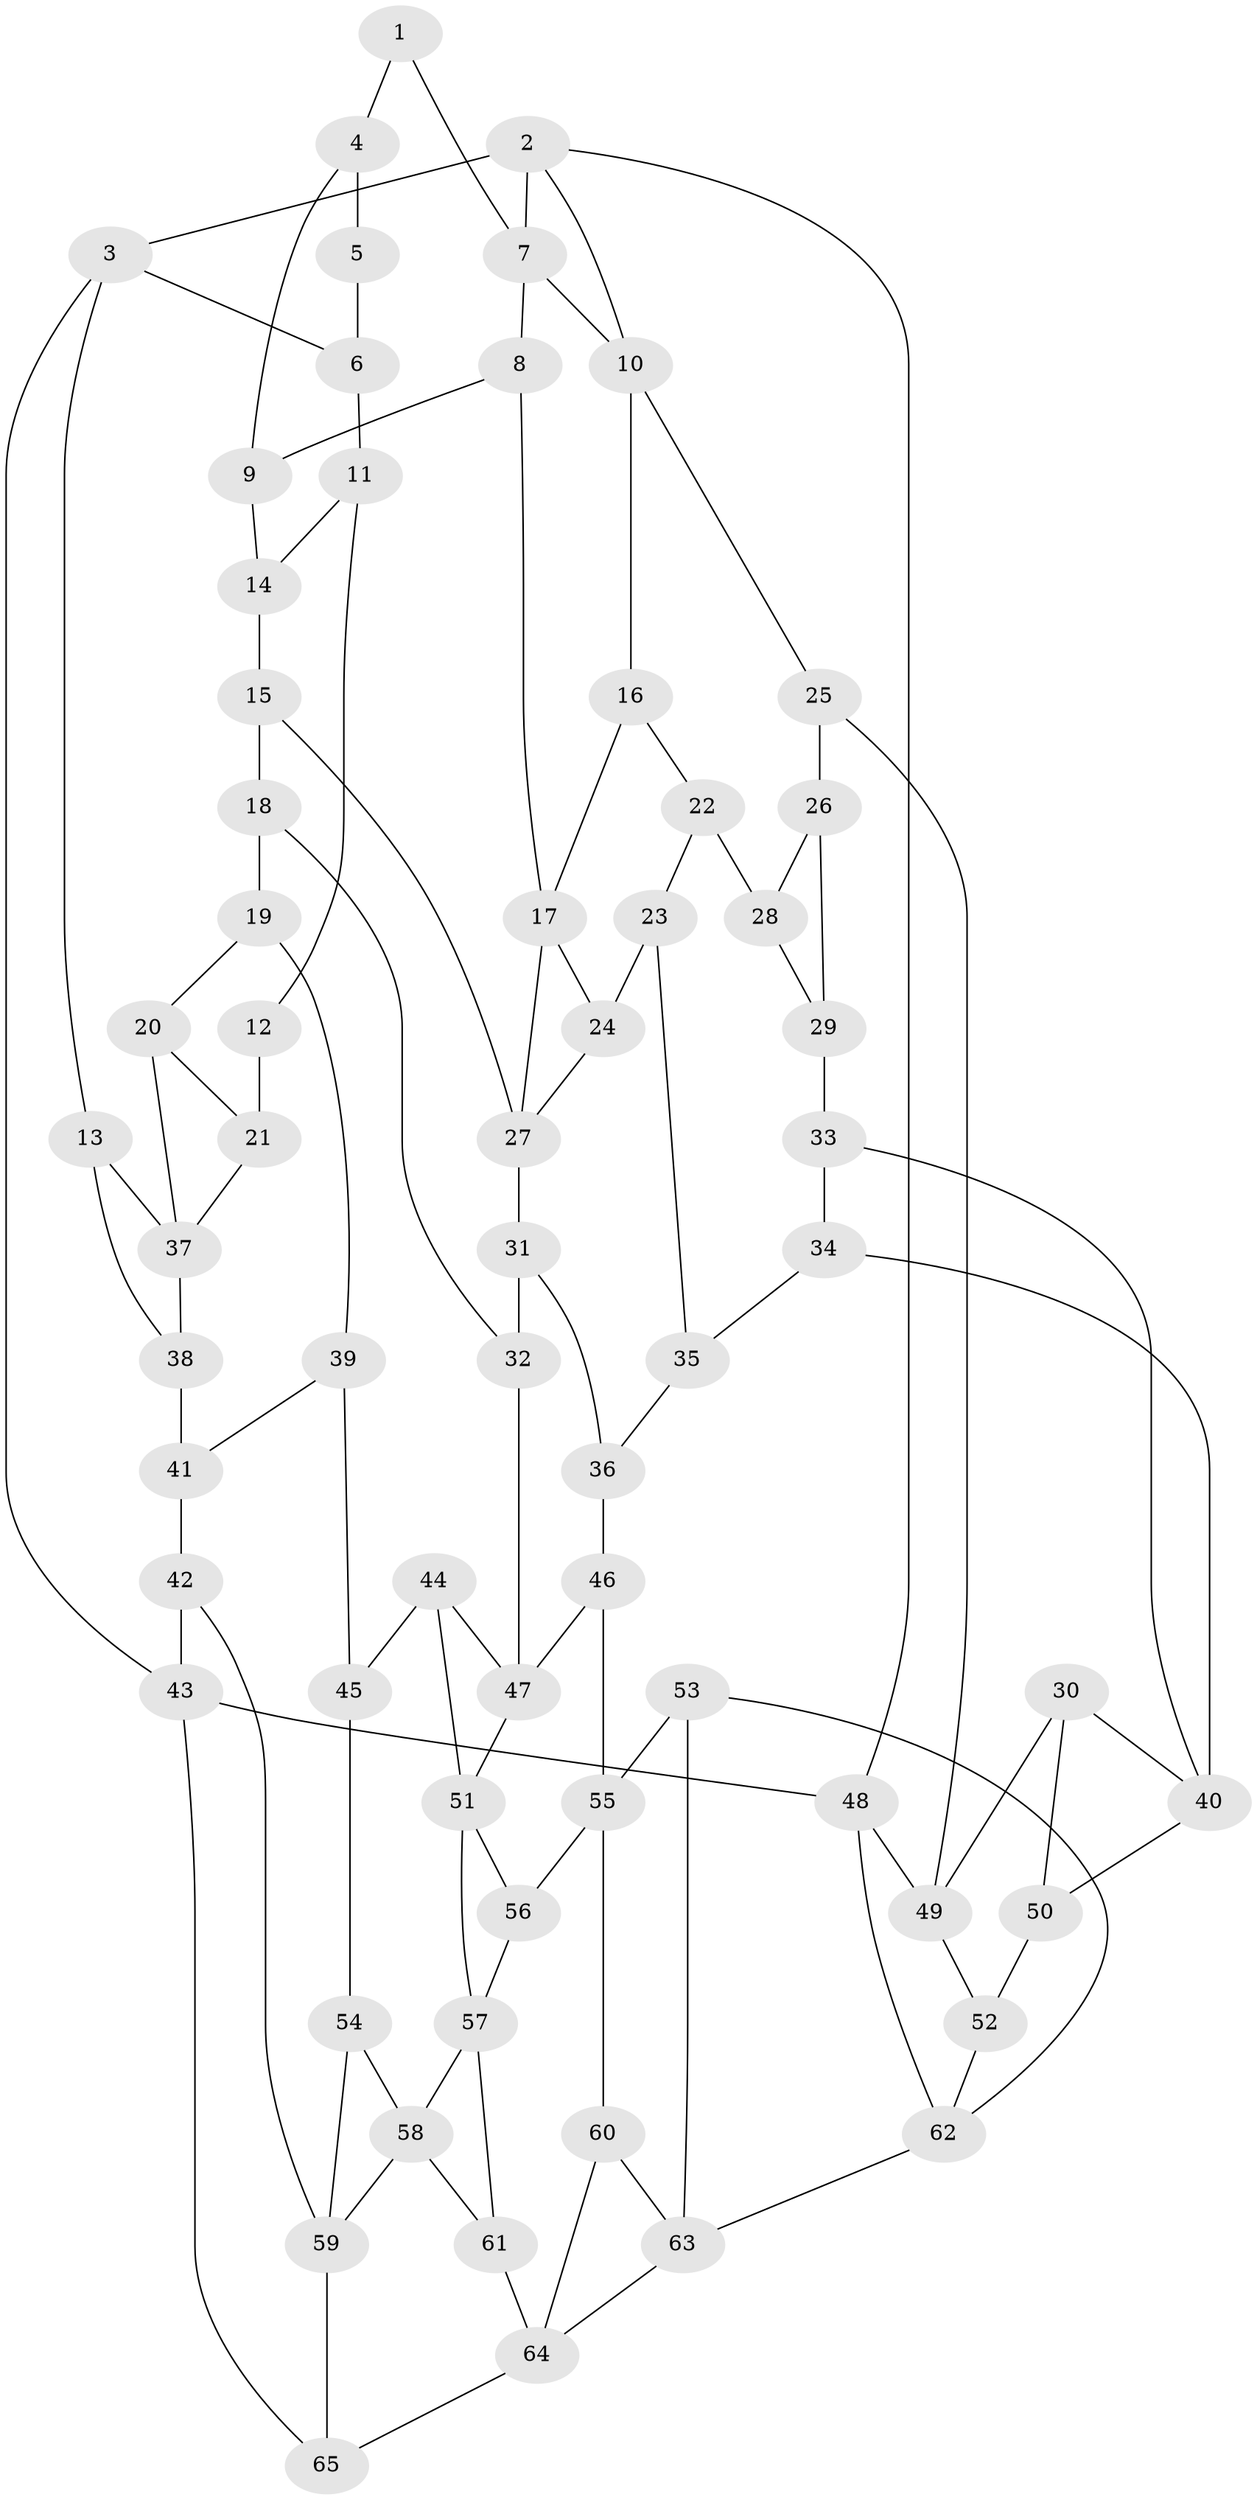 // original degree distribution, {3: 0.021739130434782608, 4: 0.2391304347826087, 6: 0.21739130434782608, 5: 0.5217391304347826}
// Generated by graph-tools (version 1.1) at 2025/38/03/04/25 23:38:21]
// undirected, 65 vertices, 106 edges
graph export_dot {
  node [color=gray90,style=filled];
  1;
  2;
  3;
  4;
  5;
  6;
  7;
  8;
  9;
  10;
  11;
  12;
  13;
  14;
  15;
  16;
  17;
  18;
  19;
  20;
  21;
  22;
  23;
  24;
  25;
  26;
  27;
  28;
  29;
  30;
  31;
  32;
  33;
  34;
  35;
  36;
  37;
  38;
  39;
  40;
  41;
  42;
  43;
  44;
  45;
  46;
  47;
  48;
  49;
  50;
  51;
  52;
  53;
  54;
  55;
  56;
  57;
  58;
  59;
  60;
  61;
  62;
  63;
  64;
  65;
  1 -- 4 [weight=1.0];
  1 -- 7 [weight=1.0];
  2 -- 3 [weight=1.0];
  2 -- 7 [weight=1.0];
  2 -- 10 [weight=1.0];
  2 -- 48 [weight=1.0];
  3 -- 6 [weight=1.0];
  3 -- 13 [weight=1.0];
  3 -- 43 [weight=1.0];
  4 -- 5 [weight=1.0];
  4 -- 9 [weight=1.0];
  5 -- 6 [weight=2.0];
  6 -- 11 [weight=1.0];
  7 -- 8 [weight=1.0];
  7 -- 10 [weight=1.0];
  8 -- 9 [weight=1.0];
  8 -- 17 [weight=1.0];
  9 -- 14 [weight=1.0];
  10 -- 16 [weight=1.0];
  10 -- 25 [weight=1.0];
  11 -- 12 [weight=1.0];
  11 -- 14 [weight=1.0];
  12 -- 21 [weight=2.0];
  13 -- 37 [weight=1.0];
  13 -- 38 [weight=1.0];
  14 -- 15 [weight=1.0];
  15 -- 18 [weight=1.0];
  15 -- 27 [weight=1.0];
  16 -- 17 [weight=1.0];
  16 -- 22 [weight=1.0];
  17 -- 24 [weight=1.0];
  17 -- 27 [weight=1.0];
  18 -- 19 [weight=1.0];
  18 -- 32 [weight=1.0];
  19 -- 20 [weight=1.0];
  19 -- 39 [weight=1.0];
  20 -- 21 [weight=1.0];
  20 -- 37 [weight=1.0];
  21 -- 37 [weight=1.0];
  22 -- 23 [weight=1.0];
  22 -- 28 [weight=2.0];
  23 -- 24 [weight=1.0];
  23 -- 35 [weight=1.0];
  24 -- 27 [weight=1.0];
  25 -- 26 [weight=1.0];
  25 -- 49 [weight=1.0];
  26 -- 28 [weight=1.0];
  26 -- 29 [weight=1.0];
  27 -- 31 [weight=1.0];
  28 -- 29 [weight=1.0];
  29 -- 33 [weight=2.0];
  30 -- 40 [weight=1.0];
  30 -- 49 [weight=1.0];
  30 -- 50 [weight=1.0];
  31 -- 32 [weight=1.0];
  31 -- 36 [weight=1.0];
  32 -- 47 [weight=1.0];
  33 -- 34 [weight=1.0];
  33 -- 40 [weight=1.0];
  34 -- 35 [weight=1.0];
  34 -- 40 [weight=1.0];
  35 -- 36 [weight=1.0];
  36 -- 46 [weight=1.0];
  37 -- 38 [weight=1.0];
  38 -- 41 [weight=2.0];
  39 -- 41 [weight=1.0];
  39 -- 45 [weight=1.0];
  40 -- 50 [weight=1.0];
  41 -- 42 [weight=1.0];
  42 -- 43 [weight=1.0];
  42 -- 59 [weight=1.0];
  43 -- 48 [weight=1.0];
  43 -- 65 [weight=1.0];
  44 -- 45 [weight=1.0];
  44 -- 47 [weight=1.0];
  44 -- 51 [weight=1.0];
  45 -- 54 [weight=1.0];
  46 -- 47 [weight=1.0];
  46 -- 55 [weight=1.0];
  47 -- 51 [weight=1.0];
  48 -- 49 [weight=1.0];
  48 -- 62 [weight=1.0];
  49 -- 52 [weight=1.0];
  50 -- 52 [weight=2.0];
  51 -- 56 [weight=1.0];
  51 -- 57 [weight=1.0];
  52 -- 62 [weight=1.0];
  53 -- 55 [weight=1.0];
  53 -- 62 [weight=1.0];
  53 -- 63 [weight=1.0];
  54 -- 58 [weight=1.0];
  54 -- 59 [weight=1.0];
  55 -- 56 [weight=1.0];
  55 -- 60 [weight=1.0];
  56 -- 57 [weight=1.0];
  57 -- 58 [weight=1.0];
  57 -- 61 [weight=1.0];
  58 -- 59 [weight=1.0];
  58 -- 61 [weight=1.0];
  59 -- 65 [weight=1.0];
  60 -- 63 [weight=1.0];
  60 -- 64 [weight=1.0];
  61 -- 64 [weight=1.0];
  62 -- 63 [weight=1.0];
  63 -- 64 [weight=1.0];
  64 -- 65 [weight=1.0];
}
